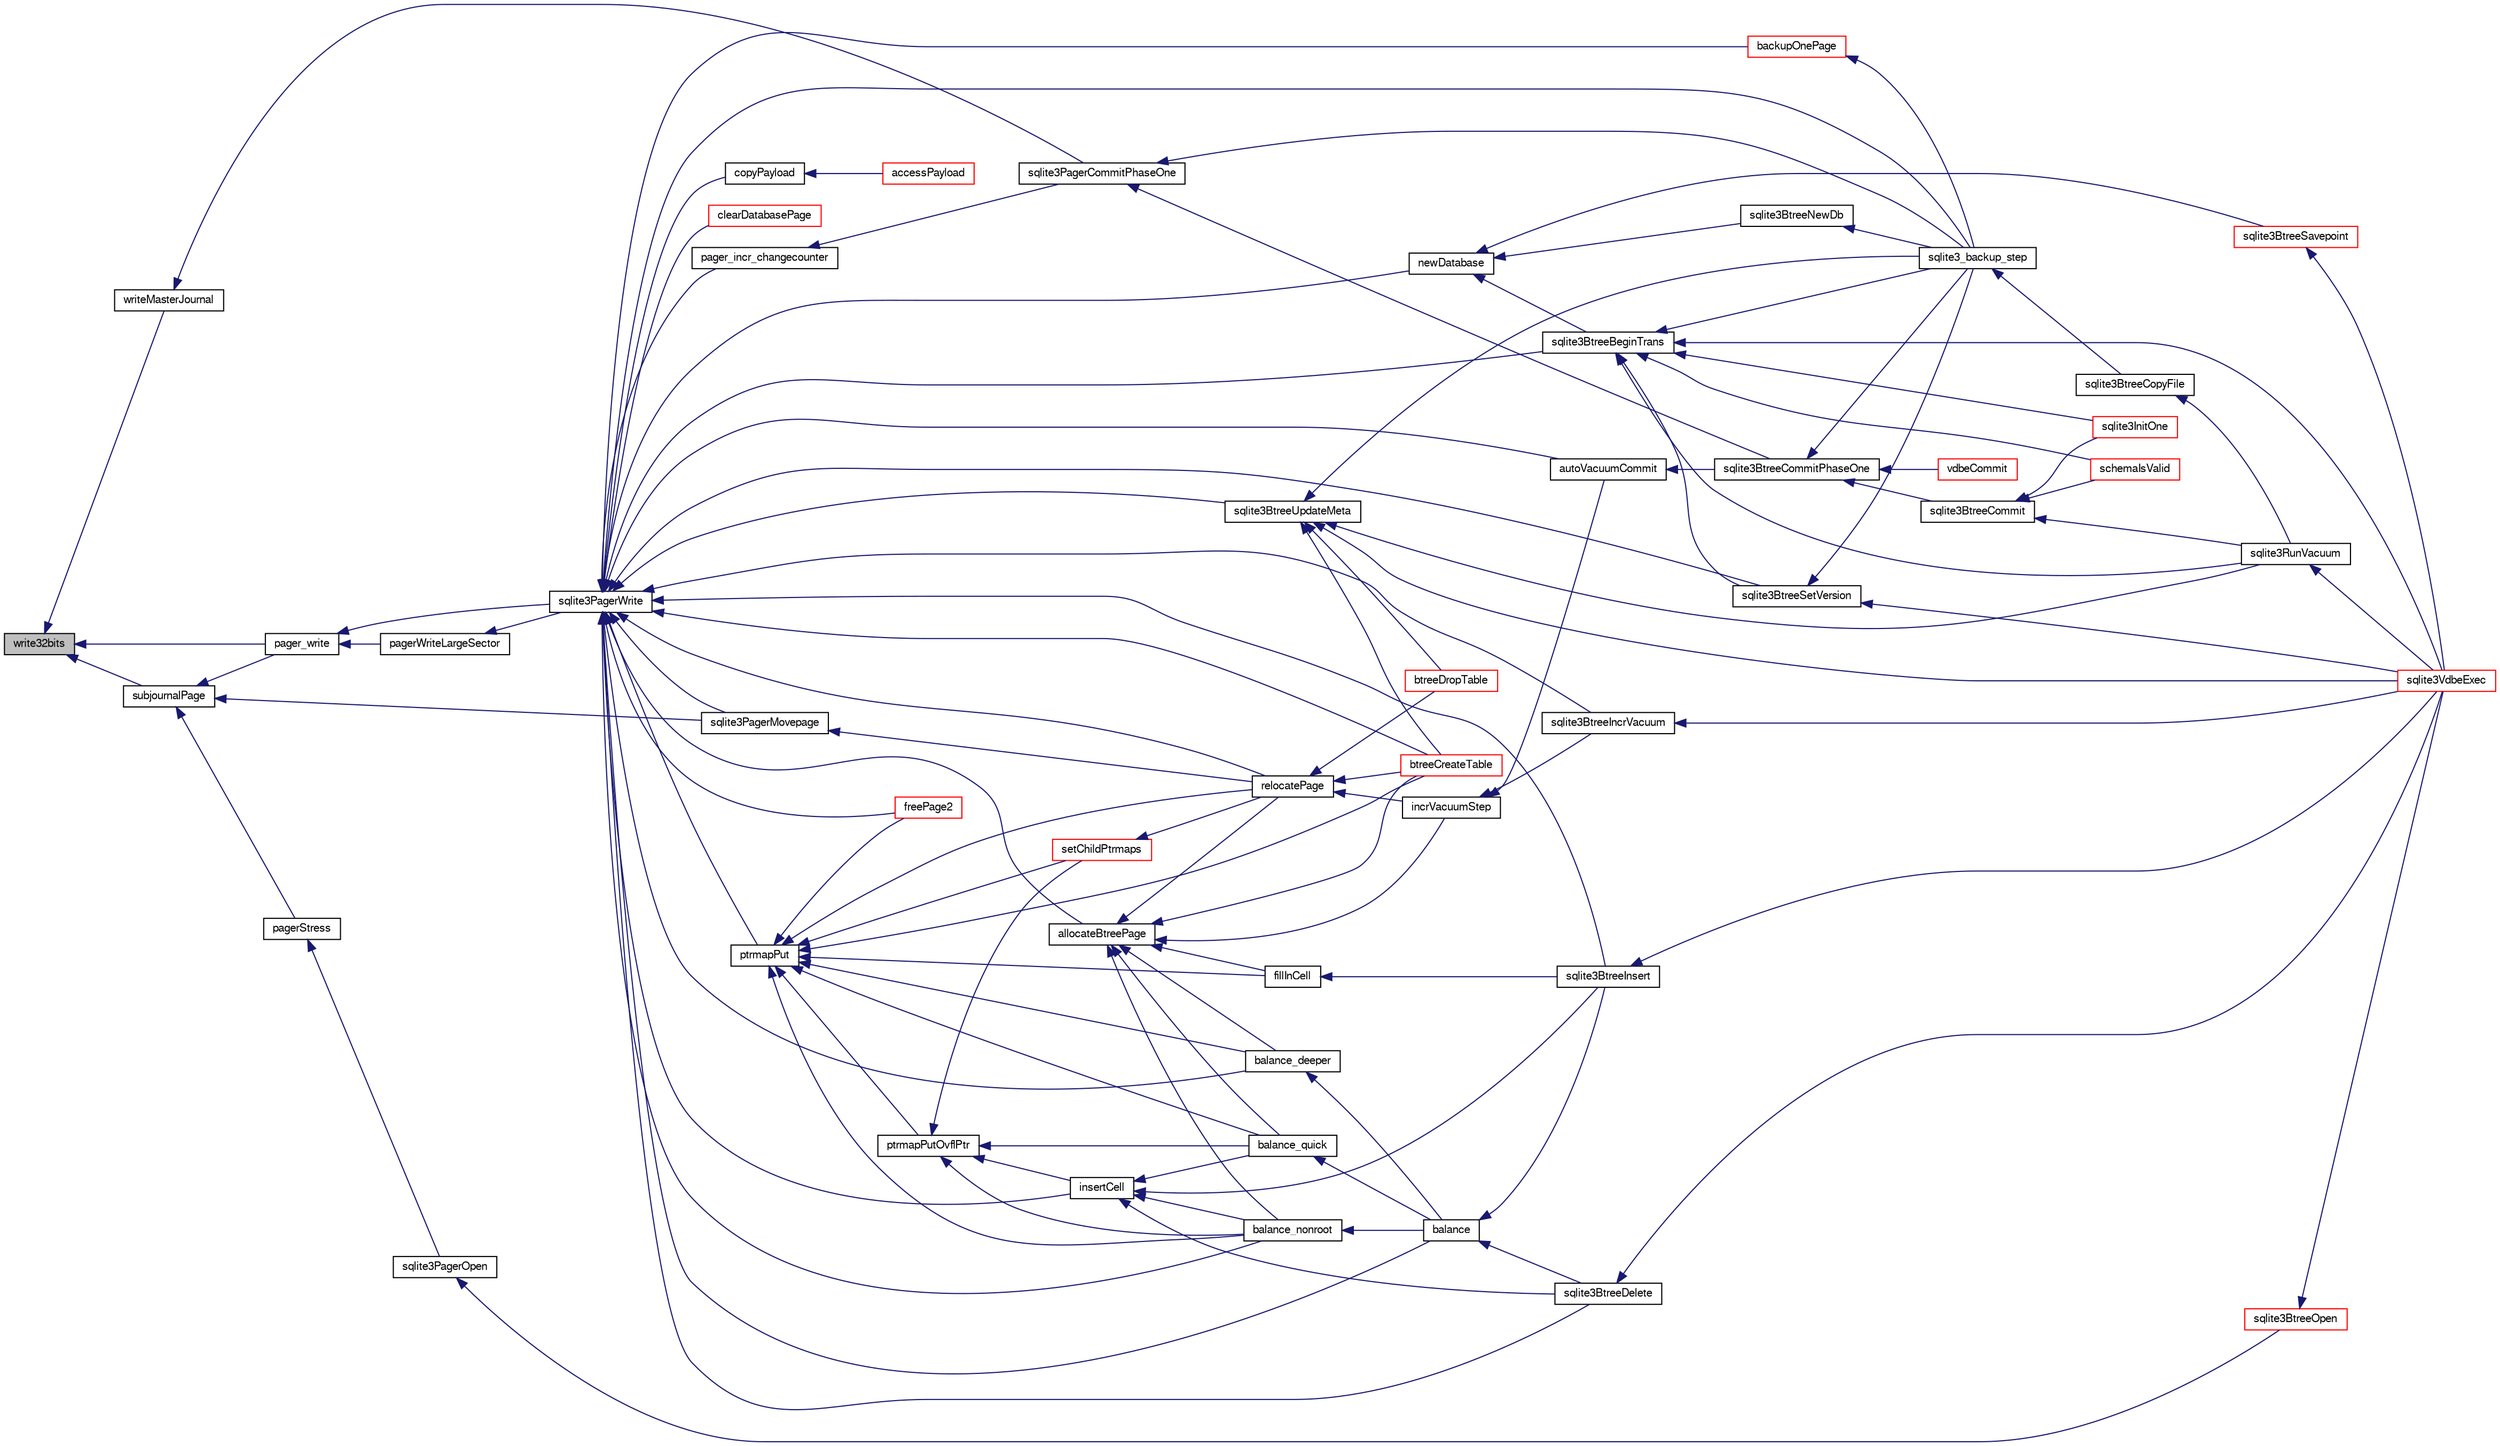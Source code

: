 digraph "write32bits"
{
  edge [fontname="FreeSans",fontsize="10",labelfontname="FreeSans",labelfontsize="10"];
  node [fontname="FreeSans",fontsize="10",shape=record];
  rankdir="LR";
  Node924201 [label="write32bits",height=0.2,width=0.4,color="black", fillcolor="grey75", style="filled", fontcolor="black"];
  Node924201 -> Node924202 [dir="back",color="midnightblue",fontsize="10",style="solid",fontname="FreeSans"];
  Node924202 [label="writeMasterJournal",height=0.2,width=0.4,color="black", fillcolor="white", style="filled",URL="$sqlite3_8c.html#a6df09ec3e85ec74c6ee0bbbbe72a8cf3"];
  Node924202 -> Node924203 [dir="back",color="midnightblue",fontsize="10",style="solid",fontname="FreeSans"];
  Node924203 [label="sqlite3PagerCommitPhaseOne",height=0.2,width=0.4,color="black", fillcolor="white", style="filled",URL="$sqlite3_8c.html#a2baf986bff9120486e9acc5951494ea7"];
  Node924203 -> Node924204 [dir="back",color="midnightblue",fontsize="10",style="solid",fontname="FreeSans"];
  Node924204 [label="sqlite3BtreeCommitPhaseOne",height=0.2,width=0.4,color="black", fillcolor="white", style="filled",URL="$sqlite3_8c.html#ae266cba101e64ad99a166f237532e262"];
  Node924204 -> Node924205 [dir="back",color="midnightblue",fontsize="10",style="solid",fontname="FreeSans"];
  Node924205 [label="sqlite3BtreeCommit",height=0.2,width=0.4,color="black", fillcolor="white", style="filled",URL="$sqlite3_8c.html#a8e56ab314556935f9f73080147d26419"];
  Node924205 -> Node924206 [dir="back",color="midnightblue",fontsize="10",style="solid",fontname="FreeSans"];
  Node924206 [label="sqlite3InitOne",height=0.2,width=0.4,color="red", fillcolor="white", style="filled",URL="$sqlite3_8c.html#ac4318b25df65269906b0379251fe9b85"];
  Node924205 -> Node924308 [dir="back",color="midnightblue",fontsize="10",style="solid",fontname="FreeSans"];
  Node924308 [label="schemaIsValid",height=0.2,width=0.4,color="red", fillcolor="white", style="filled",URL="$sqlite3_8c.html#a7c466fe28e7ca6f46b8bf72c46d9738d"];
  Node924205 -> Node924405 [dir="back",color="midnightblue",fontsize="10",style="solid",fontname="FreeSans"];
  Node924405 [label="sqlite3RunVacuum",height=0.2,width=0.4,color="black", fillcolor="white", style="filled",URL="$sqlite3_8c.html#a5e83ddc7b3e7e8e79ad5d1fc92de1d2f"];
  Node924405 -> Node924335 [dir="back",color="midnightblue",fontsize="10",style="solid",fontname="FreeSans"];
  Node924335 [label="sqlite3VdbeExec",height=0.2,width=0.4,color="red", fillcolor="white", style="filled",URL="$sqlite3_8c.html#a8ce40a614bdc56719c4d642b1e4dfb21"];
  Node924204 -> Node924403 [dir="back",color="midnightblue",fontsize="10",style="solid",fontname="FreeSans"];
  Node924403 [label="sqlite3_backup_step",height=0.2,width=0.4,color="black", fillcolor="white", style="filled",URL="$sqlite3_8h.html#a1699b75e98d082eebc465a9e64c35269"];
  Node924403 -> Node924404 [dir="back",color="midnightblue",fontsize="10",style="solid",fontname="FreeSans"];
  Node924404 [label="sqlite3BtreeCopyFile",height=0.2,width=0.4,color="black", fillcolor="white", style="filled",URL="$sqlite3_8c.html#a4d9e19a79f0d5c1dfcef0bd137ae83f9"];
  Node924404 -> Node924405 [dir="back",color="midnightblue",fontsize="10",style="solid",fontname="FreeSans"];
  Node924204 -> Node924467 [dir="back",color="midnightblue",fontsize="10",style="solid",fontname="FreeSans"];
  Node924467 [label="vdbeCommit",height=0.2,width=0.4,color="red", fillcolor="white", style="filled",URL="$sqlite3_8c.html#a5d7f1e0625451b987728f600cfe1b92d"];
  Node924203 -> Node924403 [dir="back",color="midnightblue",fontsize="10",style="solid",fontname="FreeSans"];
  Node924201 -> Node924468 [dir="back",color="midnightblue",fontsize="10",style="solid",fontname="FreeSans"];
  Node924468 [label="subjournalPage",height=0.2,width=0.4,color="black", fillcolor="white", style="filled",URL="$sqlite3_8c.html#a836f5a13ba09ee3f118ebe73b58591c4"];
  Node924468 -> Node924469 [dir="back",color="midnightblue",fontsize="10",style="solid",fontname="FreeSans"];
  Node924469 [label="pagerStress",height=0.2,width=0.4,color="black", fillcolor="white", style="filled",URL="$sqlite3_8c.html#abb21a3a371038e9e3e69af0f21a1b386"];
  Node924469 -> Node924470 [dir="back",color="midnightblue",fontsize="10",style="solid",fontname="FreeSans"];
  Node924470 [label="sqlite3PagerOpen",height=0.2,width=0.4,color="black", fillcolor="white", style="filled",URL="$sqlite3_8c.html#a5b4a74e8a1754922c482b7af19b30611"];
  Node924470 -> Node924471 [dir="back",color="midnightblue",fontsize="10",style="solid",fontname="FreeSans"];
  Node924471 [label="sqlite3BtreeOpen",height=0.2,width=0.4,color="red", fillcolor="white", style="filled",URL="$sqlite3_8c.html#a13dcb44dc34af6ce9d38de9c5aa975f9"];
  Node924471 -> Node924335 [dir="back",color="midnightblue",fontsize="10",style="solid",fontname="FreeSans"];
  Node924468 -> Node924477 [dir="back",color="midnightblue",fontsize="10",style="solid",fontname="FreeSans"];
  Node924477 [label="pager_write",height=0.2,width=0.4,color="black", fillcolor="white", style="filled",URL="$sqlite3_8c.html#aa5dbf1a9dcccf0aa140b04b81325517f"];
  Node924477 -> Node924478 [dir="back",color="midnightblue",fontsize="10",style="solid",fontname="FreeSans"];
  Node924478 [label="pagerWriteLargeSector",height=0.2,width=0.4,color="black", fillcolor="white", style="filled",URL="$sqlite3_8c.html#a06334f0cc1c2dc95ffe29c2359928b92"];
  Node924478 -> Node924479 [dir="back",color="midnightblue",fontsize="10",style="solid",fontname="FreeSans"];
  Node924479 [label="sqlite3PagerWrite",height=0.2,width=0.4,color="black", fillcolor="white", style="filled",URL="$sqlite3_8c.html#ad4b8aee028ee99575b0748b299e04ed0"];
  Node924479 -> Node924480 [dir="back",color="midnightblue",fontsize="10",style="solid",fontname="FreeSans"];
  Node924480 [label="pager_incr_changecounter",height=0.2,width=0.4,color="black", fillcolor="white", style="filled",URL="$sqlite3_8c.html#add9f57a131d488bb6fc49dedc5a4df81"];
  Node924480 -> Node924203 [dir="back",color="midnightblue",fontsize="10",style="solid",fontname="FreeSans"];
  Node924479 -> Node924481 [dir="back",color="midnightblue",fontsize="10",style="solid",fontname="FreeSans"];
  Node924481 [label="sqlite3PagerMovepage",height=0.2,width=0.4,color="black", fillcolor="white", style="filled",URL="$sqlite3_8c.html#a8cdedc7a185709301f12c4d7b305aa1e"];
  Node924481 -> Node924482 [dir="back",color="midnightblue",fontsize="10",style="solid",fontname="FreeSans"];
  Node924482 [label="relocatePage",height=0.2,width=0.4,color="black", fillcolor="white", style="filled",URL="$sqlite3_8c.html#af8fb5934ff87b02845c89350c57fd2bc"];
  Node924482 -> Node924483 [dir="back",color="midnightblue",fontsize="10",style="solid",fontname="FreeSans"];
  Node924483 [label="incrVacuumStep",height=0.2,width=0.4,color="black", fillcolor="white", style="filled",URL="$sqlite3_8c.html#a68a85130a567f1700dc0907ec9227892"];
  Node924483 -> Node924484 [dir="back",color="midnightblue",fontsize="10",style="solid",fontname="FreeSans"];
  Node924484 [label="sqlite3BtreeIncrVacuum",height=0.2,width=0.4,color="black", fillcolor="white", style="filled",URL="$sqlite3_8c.html#a0b4c98acfd785fc6d5dc5c3237030318"];
  Node924484 -> Node924335 [dir="back",color="midnightblue",fontsize="10",style="solid",fontname="FreeSans"];
  Node924483 -> Node924485 [dir="back",color="midnightblue",fontsize="10",style="solid",fontname="FreeSans"];
  Node924485 [label="autoVacuumCommit",height=0.2,width=0.4,color="black", fillcolor="white", style="filled",URL="$sqlite3_8c.html#a809d22c6311135ae3048adf41febaef0"];
  Node924485 -> Node924204 [dir="back",color="midnightblue",fontsize="10",style="solid",fontname="FreeSans"];
  Node924482 -> Node924486 [dir="back",color="midnightblue",fontsize="10",style="solid",fontname="FreeSans"];
  Node924486 [label="btreeCreateTable",height=0.2,width=0.4,color="red", fillcolor="white", style="filled",URL="$sqlite3_8c.html#a48e09eaac366a6b585edd02553872954"];
  Node924482 -> Node924488 [dir="back",color="midnightblue",fontsize="10",style="solid",fontname="FreeSans"];
  Node924488 [label="btreeDropTable",height=0.2,width=0.4,color="red", fillcolor="white", style="filled",URL="$sqlite3_8c.html#abba4061ea34842db278e91f537d2c2ff"];
  Node924479 -> Node924490 [dir="back",color="midnightblue",fontsize="10",style="solid",fontname="FreeSans"];
  Node924490 [label="ptrmapPut",height=0.2,width=0.4,color="black", fillcolor="white", style="filled",URL="$sqlite3_8c.html#ac16fbe55892f29324ac5d09957374ed0"];
  Node924490 -> Node924491 [dir="back",color="midnightblue",fontsize="10",style="solid",fontname="FreeSans"];
  Node924491 [label="ptrmapPutOvflPtr",height=0.2,width=0.4,color="black", fillcolor="white", style="filled",URL="$sqlite3_8c.html#a5b7cb112db531e0498aaddcbadb4985b"];
  Node924491 -> Node924492 [dir="back",color="midnightblue",fontsize="10",style="solid",fontname="FreeSans"];
  Node924492 [label="setChildPtrmaps",height=0.2,width=0.4,color="red", fillcolor="white", style="filled",URL="$sqlite3_8c.html#adf2ff6d11495ca47f88ace93f5be9d91"];
  Node924492 -> Node924482 [dir="back",color="midnightblue",fontsize="10",style="solid",fontname="FreeSans"];
  Node924491 -> Node924499 [dir="back",color="midnightblue",fontsize="10",style="solid",fontname="FreeSans"];
  Node924499 [label="insertCell",height=0.2,width=0.4,color="black", fillcolor="white", style="filled",URL="$sqlite3_8c.html#a16d3a955fe59894c541d500ddf92d7c0"];
  Node924499 -> Node924500 [dir="back",color="midnightblue",fontsize="10",style="solid",fontname="FreeSans"];
  Node924500 [label="balance_quick",height=0.2,width=0.4,color="black", fillcolor="white", style="filled",URL="$sqlite3_8c.html#a92f1869a02b8b9196e5ea7ed2e61c328"];
  Node924500 -> Node924495 [dir="back",color="midnightblue",fontsize="10",style="solid",fontname="FreeSans"];
  Node924495 [label="balance",height=0.2,width=0.4,color="black", fillcolor="white", style="filled",URL="$sqlite3_8c.html#a173f7c872fb68ccd3a20440d640b66c7"];
  Node924495 -> Node924496 [dir="back",color="midnightblue",fontsize="10",style="solid",fontname="FreeSans"];
  Node924496 [label="sqlite3BtreeInsert",height=0.2,width=0.4,color="black", fillcolor="white", style="filled",URL="$sqlite3_8c.html#aa6c6b68ed28d38984e5fa329794d7f02"];
  Node924496 -> Node924335 [dir="back",color="midnightblue",fontsize="10",style="solid",fontname="FreeSans"];
  Node924495 -> Node924497 [dir="back",color="midnightblue",fontsize="10",style="solid",fontname="FreeSans"];
  Node924497 [label="sqlite3BtreeDelete",height=0.2,width=0.4,color="black", fillcolor="white", style="filled",URL="$sqlite3_8c.html#a65c40cd7ec987dbd25392a180f388fe7"];
  Node924497 -> Node924335 [dir="back",color="midnightblue",fontsize="10",style="solid",fontname="FreeSans"];
  Node924499 -> Node924494 [dir="back",color="midnightblue",fontsize="10",style="solid",fontname="FreeSans"];
  Node924494 [label="balance_nonroot",height=0.2,width=0.4,color="black", fillcolor="white", style="filled",URL="$sqlite3_8c.html#a513ba5c0beb3462a4b60064469f1539d"];
  Node924494 -> Node924495 [dir="back",color="midnightblue",fontsize="10",style="solid",fontname="FreeSans"];
  Node924499 -> Node924496 [dir="back",color="midnightblue",fontsize="10",style="solid",fontname="FreeSans"];
  Node924499 -> Node924497 [dir="back",color="midnightblue",fontsize="10",style="solid",fontname="FreeSans"];
  Node924491 -> Node924500 [dir="back",color="midnightblue",fontsize="10",style="solid",fontname="FreeSans"];
  Node924491 -> Node924494 [dir="back",color="midnightblue",fontsize="10",style="solid",fontname="FreeSans"];
  Node924490 -> Node924492 [dir="back",color="midnightblue",fontsize="10",style="solid",fontname="FreeSans"];
  Node924490 -> Node924482 [dir="back",color="midnightblue",fontsize="10",style="solid",fontname="FreeSans"];
  Node924490 -> Node924501 [dir="back",color="midnightblue",fontsize="10",style="solid",fontname="FreeSans"];
  Node924501 [label="freePage2",height=0.2,width=0.4,color="red", fillcolor="white", style="filled",URL="$sqlite3_8c.html#a625a2c2bdaf95cdb3a7cb945201f7efb"];
  Node924490 -> Node924507 [dir="back",color="midnightblue",fontsize="10",style="solid",fontname="FreeSans"];
  Node924507 [label="fillInCell",height=0.2,width=0.4,color="black", fillcolor="white", style="filled",URL="$sqlite3_8c.html#ab66a77004cf93954f2aae7e52a4e51a7"];
  Node924507 -> Node924496 [dir="back",color="midnightblue",fontsize="10",style="solid",fontname="FreeSans"];
  Node924490 -> Node924500 [dir="back",color="midnightblue",fontsize="10",style="solid",fontname="FreeSans"];
  Node924490 -> Node924494 [dir="back",color="midnightblue",fontsize="10",style="solid",fontname="FreeSans"];
  Node924490 -> Node924498 [dir="back",color="midnightblue",fontsize="10",style="solid",fontname="FreeSans"];
  Node924498 [label="balance_deeper",height=0.2,width=0.4,color="black", fillcolor="white", style="filled",URL="$sqlite3_8c.html#af8eafba12a6ebc987cf6ae89f4cce1a8"];
  Node924498 -> Node924495 [dir="back",color="midnightblue",fontsize="10",style="solid",fontname="FreeSans"];
  Node924490 -> Node924486 [dir="back",color="midnightblue",fontsize="10",style="solid",fontname="FreeSans"];
  Node924479 -> Node924508 [dir="back",color="midnightblue",fontsize="10",style="solid",fontname="FreeSans"];
  Node924508 [label="newDatabase",height=0.2,width=0.4,color="black", fillcolor="white", style="filled",URL="$sqlite3_8c.html#a974c792d17dab330807b588197cae229"];
  Node924508 -> Node924509 [dir="back",color="midnightblue",fontsize="10",style="solid",fontname="FreeSans"];
  Node924509 [label="sqlite3BtreeNewDb",height=0.2,width=0.4,color="black", fillcolor="white", style="filled",URL="$sqlite3_8c.html#a08d2026f82b067753a698376c12c0324"];
  Node924509 -> Node924403 [dir="back",color="midnightblue",fontsize="10",style="solid",fontname="FreeSans"];
  Node924508 -> Node924510 [dir="back",color="midnightblue",fontsize="10",style="solid",fontname="FreeSans"];
  Node924510 [label="sqlite3BtreeBeginTrans",height=0.2,width=0.4,color="black", fillcolor="white", style="filled",URL="$sqlite3_8c.html#a52d6706df15c67c22aa7d0e290c16bf5"];
  Node924510 -> Node924511 [dir="back",color="midnightblue",fontsize="10",style="solid",fontname="FreeSans"];
  Node924511 [label="sqlite3BtreeSetVersion",height=0.2,width=0.4,color="black", fillcolor="white", style="filled",URL="$sqlite3_8c.html#a2db3061b5c557699a47415ca0342ba01"];
  Node924511 -> Node924403 [dir="back",color="midnightblue",fontsize="10",style="solid",fontname="FreeSans"];
  Node924511 -> Node924335 [dir="back",color="midnightblue",fontsize="10",style="solid",fontname="FreeSans"];
  Node924510 -> Node924403 [dir="back",color="midnightblue",fontsize="10",style="solid",fontname="FreeSans"];
  Node924510 -> Node924335 [dir="back",color="midnightblue",fontsize="10",style="solid",fontname="FreeSans"];
  Node924510 -> Node924206 [dir="back",color="midnightblue",fontsize="10",style="solid",fontname="FreeSans"];
  Node924510 -> Node924308 [dir="back",color="midnightblue",fontsize="10",style="solid",fontname="FreeSans"];
  Node924510 -> Node924405 [dir="back",color="midnightblue",fontsize="10",style="solid",fontname="FreeSans"];
  Node924508 -> Node924512 [dir="back",color="midnightblue",fontsize="10",style="solid",fontname="FreeSans"];
  Node924512 [label="sqlite3BtreeSavepoint",height=0.2,width=0.4,color="red", fillcolor="white", style="filled",URL="$sqlite3_8c.html#a4580edf7e5192abf64317a3931972115"];
  Node924512 -> Node924335 [dir="back",color="midnightblue",fontsize="10",style="solid",fontname="FreeSans"];
  Node924479 -> Node924510 [dir="back",color="midnightblue",fontsize="10",style="solid",fontname="FreeSans"];
  Node924479 -> Node924482 [dir="back",color="midnightblue",fontsize="10",style="solid",fontname="FreeSans"];
  Node924479 -> Node924484 [dir="back",color="midnightblue",fontsize="10",style="solid",fontname="FreeSans"];
  Node924479 -> Node924485 [dir="back",color="midnightblue",fontsize="10",style="solid",fontname="FreeSans"];
  Node924479 -> Node924514 [dir="back",color="midnightblue",fontsize="10",style="solid",fontname="FreeSans"];
  Node924514 [label="copyPayload",height=0.2,width=0.4,color="black", fillcolor="white", style="filled",URL="$sqlite3_8c.html#aedb2ad4326779a68bc8e012570bda430"];
  Node924514 -> Node924515 [dir="back",color="midnightblue",fontsize="10",style="solid",fontname="FreeSans"];
  Node924515 [label="accessPayload",height=0.2,width=0.4,color="red", fillcolor="white", style="filled",URL="$sqlite3_8c.html#acf70e6d3cb6afd54d677b3dffb6959d2"];
  Node924479 -> Node924536 [dir="back",color="midnightblue",fontsize="10",style="solid",fontname="FreeSans"];
  Node924536 [label="allocateBtreePage",height=0.2,width=0.4,color="black", fillcolor="white", style="filled",URL="$sqlite3_8c.html#ae84ce1103eabfe9455a6a59e6cec4a33"];
  Node924536 -> Node924482 [dir="back",color="midnightblue",fontsize="10",style="solid",fontname="FreeSans"];
  Node924536 -> Node924483 [dir="back",color="midnightblue",fontsize="10",style="solid",fontname="FreeSans"];
  Node924536 -> Node924507 [dir="back",color="midnightblue",fontsize="10",style="solid",fontname="FreeSans"];
  Node924536 -> Node924500 [dir="back",color="midnightblue",fontsize="10",style="solid",fontname="FreeSans"];
  Node924536 -> Node924494 [dir="back",color="midnightblue",fontsize="10",style="solid",fontname="FreeSans"];
  Node924536 -> Node924498 [dir="back",color="midnightblue",fontsize="10",style="solid",fontname="FreeSans"];
  Node924536 -> Node924486 [dir="back",color="midnightblue",fontsize="10",style="solid",fontname="FreeSans"];
  Node924479 -> Node924501 [dir="back",color="midnightblue",fontsize="10",style="solid",fontname="FreeSans"];
  Node924479 -> Node924499 [dir="back",color="midnightblue",fontsize="10",style="solid",fontname="FreeSans"];
  Node924479 -> Node924494 [dir="back",color="midnightblue",fontsize="10",style="solid",fontname="FreeSans"];
  Node924479 -> Node924498 [dir="back",color="midnightblue",fontsize="10",style="solid",fontname="FreeSans"];
  Node924479 -> Node924495 [dir="back",color="midnightblue",fontsize="10",style="solid",fontname="FreeSans"];
  Node924479 -> Node924496 [dir="back",color="midnightblue",fontsize="10",style="solid",fontname="FreeSans"];
  Node924479 -> Node924497 [dir="back",color="midnightblue",fontsize="10",style="solid",fontname="FreeSans"];
  Node924479 -> Node924486 [dir="back",color="midnightblue",fontsize="10",style="solid",fontname="FreeSans"];
  Node924479 -> Node924503 [dir="back",color="midnightblue",fontsize="10",style="solid",fontname="FreeSans"];
  Node924503 [label="clearDatabasePage",height=0.2,width=0.4,color="red", fillcolor="white", style="filled",URL="$sqlite3_8c.html#aecc3046a56feeeabd3ca93c0685e35d5"];
  Node924479 -> Node924537 [dir="back",color="midnightblue",fontsize="10",style="solid",fontname="FreeSans"];
  Node924537 [label="sqlite3BtreeUpdateMeta",height=0.2,width=0.4,color="black", fillcolor="white", style="filled",URL="$sqlite3_8c.html#a550ba529de456d619365377b5528641c"];
  Node924537 -> Node924486 [dir="back",color="midnightblue",fontsize="10",style="solid",fontname="FreeSans"];
  Node924537 -> Node924488 [dir="back",color="midnightblue",fontsize="10",style="solid",fontname="FreeSans"];
  Node924537 -> Node924403 [dir="back",color="midnightblue",fontsize="10",style="solid",fontname="FreeSans"];
  Node924537 -> Node924335 [dir="back",color="midnightblue",fontsize="10",style="solid",fontname="FreeSans"];
  Node924537 -> Node924405 [dir="back",color="midnightblue",fontsize="10",style="solid",fontname="FreeSans"];
  Node924479 -> Node924511 [dir="back",color="midnightblue",fontsize="10",style="solid",fontname="FreeSans"];
  Node924479 -> Node924538 [dir="back",color="midnightblue",fontsize="10",style="solid",fontname="FreeSans"];
  Node924538 [label="backupOnePage",height=0.2,width=0.4,color="red", fillcolor="white", style="filled",URL="$sqlite3_8c.html#a7efb6a8380d746b14e73db99ad3428a2"];
  Node924538 -> Node924403 [dir="back",color="midnightblue",fontsize="10",style="solid",fontname="FreeSans"];
  Node924479 -> Node924403 [dir="back",color="midnightblue",fontsize="10",style="solid",fontname="FreeSans"];
  Node924477 -> Node924479 [dir="back",color="midnightblue",fontsize="10",style="solid",fontname="FreeSans"];
  Node924468 -> Node924481 [dir="back",color="midnightblue",fontsize="10",style="solid",fontname="FreeSans"];
  Node924201 -> Node924477 [dir="back",color="midnightblue",fontsize="10",style="solid",fontname="FreeSans"];
}
